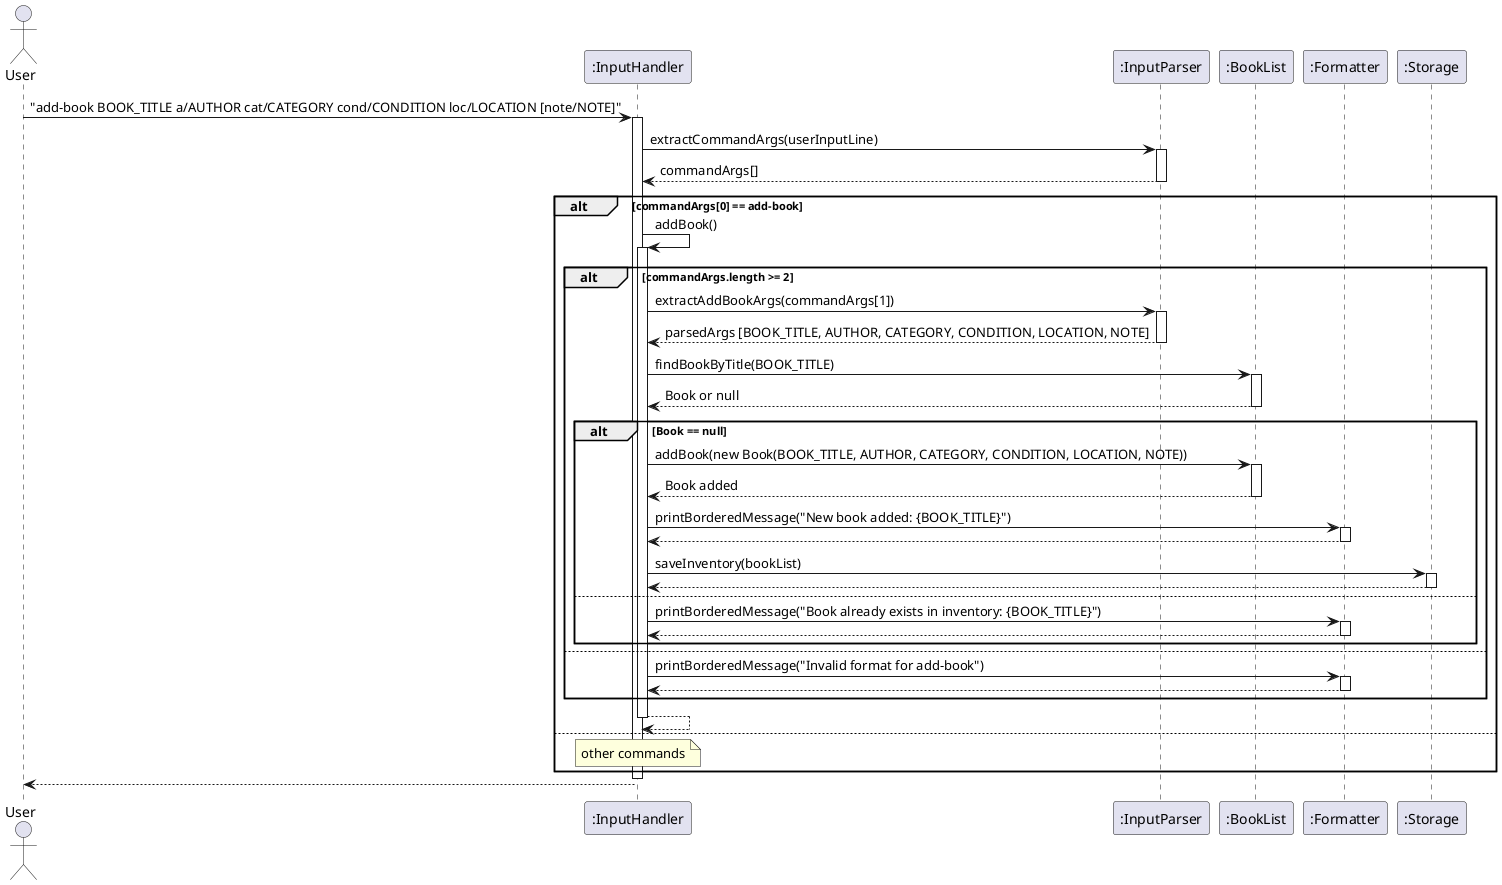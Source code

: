 @startuml
actor User
participant InputHandler as ":InputHandler"
participant InputParser as ":InputParser"
participant BookList as ":BookList"
participant Formatter as ":Formatter"
participant Storage as ":Storage"

User -> InputHandler: "add-book BOOK_TITLE a/AUTHOR cat/CATEGORY cond/CONDITION loc/LOCATION [note/NOTE]"
activate InputHandler

InputHandler -> InputParser: extractCommandArgs(userInputLine)
activate InputParser

InputParser --> InputHandler: commandArgs[]
deactivate InputParser

alt commandArgs[0] == add-book
    InputHandler -> InputHandler : addBook()
    activate InputHandler

alt commandArgs.length >= 2
    InputHandler -> InputParser: extractAddBookArgs(commandArgs[1])
    activate InputParser

    InputParser --> InputHandler: parsedArgs [BOOK_TITLE, AUTHOR, CATEGORY, CONDITION, LOCATION, NOTE]
    deactivate InputParser

    InputHandler -> BookList: findBookByTitle(BOOK_TITLE)
    activate BookList

    BookList --> InputHandler: Book or null
    deactivate BookList

    alt Book == null
        InputHandler -> BookList: addBook(new Book(BOOK_TITLE, AUTHOR, CATEGORY, CONDITION, LOCATION, NOTE))
        activate BookList
        BookList --> InputHandler: Book added
        deactivate BookList

        InputHandler -> Formatter: printBorderedMessage("New book added: {BOOK_TITLE}")
        activate Formatter

        Formatter --> InputHandler
        deactivate Formatter

        InputHandler -> Storage: saveInventory(bookList)
        activate Storage

        Storage --> InputHandler
        deactivate Storage


    else
        InputHandler -> Formatter: printBorderedMessage("Book already exists in inventory: {BOOK_TITLE}")
        activate Formatter
        Formatter --> InputHandler
        deactivate Formatter
    end

    else
        InputHandler -> Formatter: printBorderedMessage("Invalid format for add-book")
        activate Formatter
        Formatter --> InputHandler
        deactivate Formatter
    end

InputHandler --> InputHandler
deactivate InputHandler

else
    note over InputHandler : other commands
end

deactivate InputHandler
InputHandler --> User
@enduml